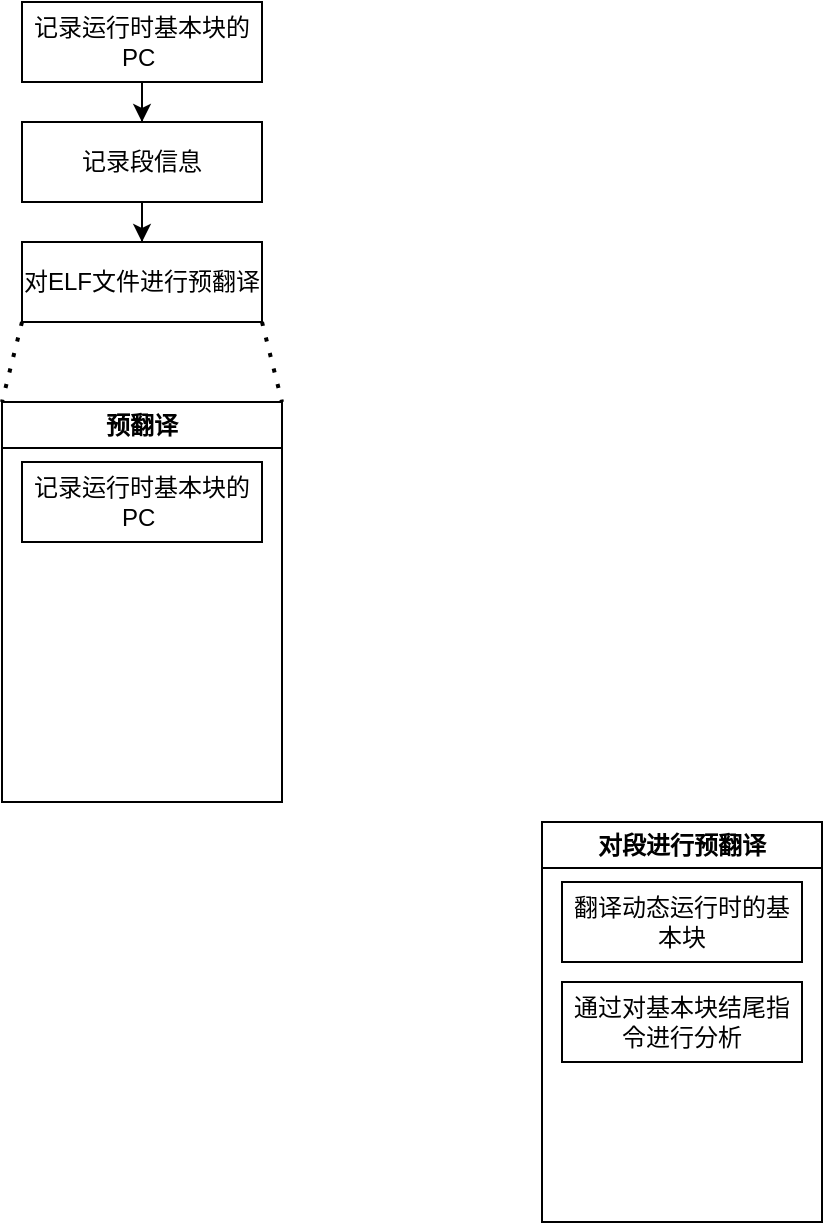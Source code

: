 <mxfile version="21.6.8" type="github" pages="3">
  <diagram name="第 1 页" id="QrcbxmmJk1VV-Z9yw0f1">
    <mxGraphModel dx="1674" dy="776" grid="1" gridSize="10" guides="1" tooltips="1" connect="1" arrows="1" fold="1" page="1" pageScale="1" pageWidth="827" pageHeight="1169" math="0" shadow="0">
      <root>
        <mxCell id="0" />
        <mxCell id="1" parent="0" />
        <mxCell id="ZYWHloaJsxzgcCUkhFX6-3" value="" style="edgeStyle=orthogonalEdgeStyle;rounded=0;orthogonalLoop=1;jettySize=auto;html=1;" edge="1" parent="1" source="ZYWHloaJsxzgcCUkhFX6-1" target="ZYWHloaJsxzgcCUkhFX6-2">
          <mxGeometry relative="1" as="geometry" />
        </mxCell>
        <mxCell id="ZYWHloaJsxzgcCUkhFX6-1" value="记录运行时基本块的PC&amp;nbsp;" style="rounded=0;whiteSpace=wrap;html=1;" vertex="1" parent="1">
          <mxGeometry x="120" y="80" width="120" height="40" as="geometry" />
        </mxCell>
        <mxCell id="ZYWHloaJsxzgcCUkhFX6-5" value="" style="edgeStyle=orthogonalEdgeStyle;rounded=0;orthogonalLoop=1;jettySize=auto;html=1;" edge="1" parent="1" source="ZYWHloaJsxzgcCUkhFX6-2" target="ZYWHloaJsxzgcCUkhFX6-4">
          <mxGeometry relative="1" as="geometry" />
        </mxCell>
        <mxCell id="ZYWHloaJsxzgcCUkhFX6-2" value="记录段信息" style="rounded=0;whiteSpace=wrap;html=1;" vertex="1" parent="1">
          <mxGeometry x="120" y="140" width="120" height="40" as="geometry" />
        </mxCell>
        <mxCell id="ZYWHloaJsxzgcCUkhFX6-4" value="对ELF文件进行预翻译" style="rounded=0;whiteSpace=wrap;html=1;" vertex="1" parent="1">
          <mxGeometry x="120" y="200" width="120" height="40" as="geometry" />
        </mxCell>
        <mxCell id="ZYWHloaJsxzgcCUkhFX6-6" value="预翻译" style="swimlane;whiteSpace=wrap;html=1;" vertex="1" parent="1">
          <mxGeometry x="110" y="280" width="140" height="200" as="geometry" />
        </mxCell>
        <mxCell id="ZYWHloaJsxzgcCUkhFX6-9" value="记录运行时基本块的PC&amp;nbsp;" style="rounded=0;whiteSpace=wrap;html=1;" vertex="1" parent="ZYWHloaJsxzgcCUkhFX6-6">
          <mxGeometry x="10" y="30" width="120" height="40" as="geometry" />
        </mxCell>
        <mxCell id="ZYWHloaJsxzgcCUkhFX6-7" value="" style="endArrow=none;dashed=1;html=1;dashPattern=1 3;strokeWidth=2;rounded=0;exitX=0;exitY=1;exitDx=0;exitDy=0;entryX=0;entryY=0;entryDx=0;entryDy=0;" edge="1" parent="1" source="ZYWHloaJsxzgcCUkhFX6-4" target="ZYWHloaJsxzgcCUkhFX6-6">
          <mxGeometry width="50" height="50" relative="1" as="geometry">
            <mxPoint x="500" y="470" as="sourcePoint" />
            <mxPoint x="550" y="420" as="targetPoint" />
          </mxGeometry>
        </mxCell>
        <mxCell id="ZYWHloaJsxzgcCUkhFX6-8" value="" style="endArrow=none;dashed=1;html=1;dashPattern=1 3;strokeWidth=2;rounded=0;exitX=1;exitY=1;exitDx=0;exitDy=0;entryX=1;entryY=0;entryDx=0;entryDy=0;" edge="1" parent="1" source="ZYWHloaJsxzgcCUkhFX6-4" target="ZYWHloaJsxzgcCUkhFX6-6">
          <mxGeometry width="50" height="50" relative="1" as="geometry">
            <mxPoint x="500" y="470" as="sourcePoint" />
            <mxPoint x="550" y="420" as="targetPoint" />
          </mxGeometry>
        </mxCell>
        <mxCell id="ZYWHloaJsxzgcCUkhFX6-10" value="对段进行预翻译" style="swimlane;whiteSpace=wrap;html=1;" vertex="1" parent="1">
          <mxGeometry x="380" y="490" width="140" height="200" as="geometry" />
        </mxCell>
        <mxCell id="ZYWHloaJsxzgcCUkhFX6-11" value="翻译动态运行时的基本块" style="rounded=0;whiteSpace=wrap;html=1;" vertex="1" parent="ZYWHloaJsxzgcCUkhFX6-10">
          <mxGeometry x="10" y="30" width="120" height="40" as="geometry" />
        </mxCell>
        <mxCell id="ZYWHloaJsxzgcCUkhFX6-12" value="通过对基本块结尾指令进行分析" style="rounded=0;whiteSpace=wrap;html=1;" vertex="1" parent="ZYWHloaJsxzgcCUkhFX6-10">
          <mxGeometry x="10" y="80" width="120" height="40" as="geometry" />
        </mxCell>
      </root>
    </mxGraphModel>
  </diagram>
  <diagram id="kg09tngUQ0u2t1MYAlRE" name="第 2 页">
    <mxGraphModel dx="706" dy="698" grid="1" gridSize="10" guides="1" tooltips="1" connect="1" arrows="1" fold="1" page="1" pageScale="1" pageWidth="827" pageHeight="1169" math="0" shadow="0">
      <root>
        <mxCell id="0" />
        <mxCell id="1" parent="0" />
        <mxCell id="XOZdixtmEVRA-8q7Z1Xz-1" value="pre_translate()" style="swimlane;whiteSpace=wrap;html=1;" vertex="1" parent="1">
          <mxGeometry x="80" y="40" width="140" height="140" as="geometry" />
        </mxCell>
        <mxCell id="XOZdixtmEVRA-8q7Z1Xz-4" value="" style="edgeStyle=orthogonalEdgeStyle;rounded=0;orthogonalLoop=1;jettySize=auto;html=1;" edge="1" parent="XOZdixtmEVRA-8q7Z1Xz-1" source="XOZdixtmEVRA-8q7Z1Xz-2" target="XOZdixtmEVRA-8q7Z1Xz-3">
          <mxGeometry relative="1" as="geometry" />
        </mxCell>
        <mxCell id="XOZdixtmEVRA-8q7Z1Xz-2" value="clear_rel_table&lt;br&gt;清除重定位表" style="rounded=0;whiteSpace=wrap;html=1;" vertex="1" parent="XOZdixtmEVRA-8q7Z1Xz-1">
          <mxGeometry x="10" y="30" width="120" height="40" as="geometry" />
        </mxCell>
        <mxCell id="XOZdixtmEVRA-8q7Z1Xz-3" value="translate_lib()&lt;br&gt;翻译库文件" style="rounded=0;whiteSpace=wrap;html=1;" vertex="1" parent="XOZdixtmEVRA-8q7Z1Xz-1">
          <mxGeometry x="10" y="90" width="120" height="40" as="geometry" />
        </mxCell>
        <mxCell id="XOZdixtmEVRA-8q7Z1Xz-5" value="translate_lib()" style="swimlane;whiteSpace=wrap;html=1;" vertex="1" parent="1">
          <mxGeometry x="240" y="40" width="140" height="140" as="geometry" />
        </mxCell>
        <mxCell id="XOZdixtmEVRA-8q7Z1Xz-6" value="" style="edgeStyle=orthogonalEdgeStyle;rounded=0;orthogonalLoop=1;jettySize=auto;html=1;" edge="1" parent="XOZdixtmEVRA-8q7Z1Xz-5" source="XOZdixtmEVRA-8q7Z1Xz-7" target="XOZdixtmEVRA-8q7Z1Xz-8">
          <mxGeometry relative="1" as="geometry" />
        </mxCell>
        <mxCell id="XOZdixtmEVRA-8q7Z1Xz-7" value="translate_init()&lt;br&gt;初始化翻译环境" style="rounded=0;whiteSpace=wrap;html=1;" vertex="1" parent="XOZdixtmEVRA-8q7Z1Xz-5">
          <mxGeometry x="10" y="30" width="120" height="40" as="geometry" />
        </mxCell>
        <mxCell id="XOZdixtmEVRA-8q7Z1Xz-8" value="translate_seg()&lt;br&gt;翻译段" style="rounded=0;whiteSpace=wrap;html=1;" vertex="1" parent="XOZdixtmEVRA-8q7Z1Xz-5">
          <mxGeometry x="10" y="90" width="120" height="40" as="geometry" />
        </mxCell>
        <mxCell id="XOZdixtmEVRA-8q7Z1Xz-9" value="" style="endArrow=none;dashed=1;html=1;dashPattern=1 3;strokeWidth=2;rounded=0;exitX=1;exitY=1;exitDx=0;exitDy=0;entryX=0;entryY=1;entryDx=0;entryDy=0;" edge="1" parent="1" source="XOZdixtmEVRA-8q7Z1Xz-3" target="XOZdixtmEVRA-8q7Z1Xz-5">
          <mxGeometry width="50" height="50" relative="1" as="geometry">
            <mxPoint x="390" y="240" as="sourcePoint" />
            <mxPoint x="440" y="190" as="targetPoint" />
          </mxGeometry>
        </mxCell>
        <mxCell id="XOZdixtmEVRA-8q7Z1Xz-10" value="" style="endArrow=none;dashed=1;html=1;dashPattern=1 3;strokeWidth=2;rounded=0;exitX=1;exitY=0;exitDx=0;exitDy=0;entryX=0;entryY=0;entryDx=0;entryDy=0;" edge="1" parent="1" source="XOZdixtmEVRA-8q7Z1Xz-3" target="XOZdixtmEVRA-8q7Z1Xz-5">
          <mxGeometry width="50" height="50" relative="1" as="geometry">
            <mxPoint x="390" y="240" as="sourcePoint" />
            <mxPoint x="440" y="190" as="targetPoint" />
          </mxGeometry>
        </mxCell>
        <mxCell id="XOZdixtmEVRA-8q7Z1Xz-11" value="translate_seg()" style="swimlane;whiteSpace=wrap;html=1;" vertex="1" parent="1">
          <mxGeometry x="400" y="40" width="140" height="140" as="geometry" />
        </mxCell>
        <mxCell id="XOZdixtmEVRA-8q7Z1Xz-13" value="translate_by_tb()&lt;br&gt;以tb为单位进行翻译" style="rounded=0;whiteSpace=wrap;html=1;" vertex="1" parent="XOZdixtmEVRA-8q7Z1Xz-11">
          <mxGeometry x="10" y="30" width="120" height="40" as="geometry" />
        </mxCell>
        <mxCell id="XOZdixtmEVRA-8q7Z1Xz-14" value="translate_by_tu()&lt;br&gt;按tu翻译" style="rounded=0;whiteSpace=wrap;html=1;" vertex="1" parent="XOZdixtmEVRA-8q7Z1Xz-11">
          <mxGeometry x="10" y="90" width="120" height="40" as="geometry" />
        </mxCell>
        <mxCell id="XOZdixtmEVRA-8q7Z1Xz-17" value="" style="endArrow=none;dashed=1;html=1;dashPattern=1 3;strokeWidth=2;rounded=0;exitX=1;exitY=0;exitDx=0;exitDy=0;entryX=0;entryY=0;entryDx=0;entryDy=0;" edge="1" parent="1" source="XOZdixtmEVRA-8q7Z1Xz-8" target="XOZdixtmEVRA-8q7Z1Xz-11">
          <mxGeometry width="50" height="50" relative="1" as="geometry">
            <mxPoint x="390" y="240" as="sourcePoint" />
            <mxPoint x="440" y="190" as="targetPoint" />
          </mxGeometry>
        </mxCell>
        <mxCell id="XOZdixtmEVRA-8q7Z1Xz-18" value="" style="endArrow=none;dashed=1;html=1;dashPattern=1 3;strokeWidth=2;rounded=0;exitX=1;exitY=1;exitDx=0;exitDy=0;entryX=0;entryY=1;entryDx=0;entryDy=0;" edge="1" parent="1" source="XOZdixtmEVRA-8q7Z1Xz-8" target="XOZdixtmEVRA-8q7Z1Xz-11">
          <mxGeometry width="50" height="50" relative="1" as="geometry">
            <mxPoint x="390" y="240" as="sourcePoint" />
            <mxPoint x="410" y="180" as="targetPoint" />
          </mxGeometry>
        </mxCell>
        <mxCell id="XOZdixtmEVRA-8q7Z1Xz-19" value="translate_by_tb()" style="swimlane;whiteSpace=wrap;html=1;" vertex="1" parent="1">
          <mxGeometry x="560" y="40" width="140" height="140" as="geometry" />
        </mxCell>
        <mxCell id="XOZdixtmEVRA-8q7Z1Xz-24" value="" style="edgeStyle=orthogonalEdgeStyle;rounded=0;orthogonalLoop=1;jettySize=auto;html=1;" edge="1" parent="XOZdixtmEVRA-8q7Z1Xz-19" source="XOZdixtmEVRA-8q7Z1Xz-20" target="XOZdixtmEVRA-8q7Z1Xz-21">
          <mxGeometry relative="1" as="geometry" />
        </mxCell>
        <mxCell id="XOZdixtmEVRA-8q7Z1Xz-20" value="creat_dynamic_tb()&lt;br&gt;翻译动态基本块" style="rounded=0;whiteSpace=wrap;html=1;" vertex="1" parent="XOZdixtmEVRA-8q7Z1Xz-19">
          <mxGeometry x="10" y="30" width="120" height="40" as="geometry" />
        </mxCell>
        <mxCell id="XOZdixtmEVRA-8q7Z1Xz-21" value="creat_static_tb()&lt;br&gt;翻译静态基本块" style="rounded=0;whiteSpace=wrap;html=1;" vertex="1" parent="XOZdixtmEVRA-8q7Z1Xz-19">
          <mxGeometry x="10" y="90" width="120" height="40" as="geometry" />
        </mxCell>
        <mxCell id="XOZdixtmEVRA-8q7Z1Xz-22" value="" style="endArrow=none;dashed=1;html=1;dashPattern=1 3;strokeWidth=2;rounded=0;exitX=1;exitY=1;exitDx=0;exitDy=0;entryX=0;entryY=1;entryDx=0;entryDy=0;" edge="1" parent="1" source="XOZdixtmEVRA-8q7Z1Xz-13" target="XOZdixtmEVRA-8q7Z1Xz-19">
          <mxGeometry width="50" height="50" relative="1" as="geometry">
            <mxPoint x="390" y="450" as="sourcePoint" />
            <mxPoint x="440" y="400" as="targetPoint" />
          </mxGeometry>
        </mxCell>
        <mxCell id="XOZdixtmEVRA-8q7Z1Xz-23" value="" style="endArrow=none;dashed=1;html=1;dashPattern=1 3;strokeWidth=2;rounded=0;exitX=1;exitY=0;exitDx=0;exitDy=0;entryX=0;entryY=0;entryDx=0;entryDy=0;" edge="1" parent="1" source="XOZdixtmEVRA-8q7Z1Xz-13" target="XOZdixtmEVRA-8q7Z1Xz-19">
          <mxGeometry width="50" height="50" relative="1" as="geometry">
            <mxPoint x="390" y="450" as="sourcePoint" />
            <mxPoint x="440" y="400" as="targetPoint" />
          </mxGeometry>
        </mxCell>
      </root>
    </mxGraphModel>
  </diagram>
  <diagram id="dFSYPlM7pccG8x7CQ0o3" name="第 3 页">
    <mxGraphModel dx="706" dy="698" grid="1" gridSize="10" guides="1" tooltips="1" connect="1" arrows="1" fold="1" page="1" pageScale="1" pageWidth="827" pageHeight="1169" math="0" shadow="0">
      <root>
        <mxCell id="0" />
        <mxCell id="1" parent="0" />
        <mxCell id="jclqIj4cck6ZQfe1owoI-1" value="target_mmap" style="swimlane;whiteSpace=wrap;html=1;" vertex="1" parent="1">
          <mxGeometry x="210" y="100" width="140" height="320" as="geometry" />
        </mxCell>
        <mxCell id="jclqIj4cck6ZQfe1owoI-2" value="" style="edgeStyle=orthogonalEdgeStyle;rounded=0;orthogonalLoop=1;jettySize=auto;html=1;" edge="1" parent="jclqIj4cck6ZQfe1owoI-1" source="jclqIj4cck6ZQfe1owoI-3" target="jclqIj4cck6ZQfe1owoI-4">
          <mxGeometry relative="1" as="geometry" />
        </mxCell>
        <mxCell id="jclqIj4cck6ZQfe1owoI-3" value="获取映射的段信息。" style="rounded=0;whiteSpace=wrap;html=1;" vertex="1" parent="jclqIj4cck6ZQfe1owoI-1">
          <mxGeometry x="10" y="30" width="120" height="40" as="geometry" />
        </mxCell>
        <mxCell id="jclqIj4cck6ZQfe1owoI-6" value="" style="edgeStyle=orthogonalEdgeStyle;rounded=0;orthogonalLoop=1;jettySize=auto;html=1;" edge="1" parent="jclqIj4cck6ZQfe1owoI-1" source="jclqIj4cck6ZQfe1owoI-4" target="jclqIj4cck6ZQfe1owoI-5">
          <mxGeometry relative="1" as="geometry" />
        </mxCell>
        <mxCell id="jclqIj4cck6ZQfe1owoI-4" value="找到对应的AOT文件" style="rounded=0;whiteSpace=wrap;html=1;" vertex="1" parent="jclqIj4cck6ZQfe1owoI-1">
          <mxGeometry x="10" y="90" width="120" height="40" as="geometry" />
        </mxCell>
        <mxCell id="jclqIj4cck6ZQfe1owoI-11" value="" style="edgeStyle=orthogonalEdgeStyle;rounded=0;orthogonalLoop=1;jettySize=auto;html=1;" edge="1" parent="jclqIj4cck6ZQfe1owoI-1" source="jclqIj4cck6ZQfe1owoI-5" target="jclqIj4cck6ZQfe1owoI-10">
          <mxGeometry relative="1" as="geometry" />
        </mxCell>
        <mxCell id="jclqIj4cck6ZQfe1owoI-5" value="将对应的AOT文件装入内存" style="rounded=0;whiteSpace=wrap;html=1;" vertex="1" parent="jclqIj4cck6ZQfe1owoI-1">
          <mxGeometry x="10" y="150" width="120" height="40" as="geometry" />
        </mxCell>
        <mxCell id="jclqIj4cck6ZQfe1owoI-12" value="" style="edgeStyle=orthogonalEdgeStyle;rounded=0;orthogonalLoop=1;jettySize=auto;html=1;" edge="1" parent="jclqIj4cck6ZQfe1owoI-1" source="jclqIj4cck6ZQfe1owoI-10" target="jclqIj4cck6ZQfe1owoI-7">
          <mxGeometry relative="1" as="geometry" />
        </mxCell>
        <mxCell id="jclqIj4cck6ZQfe1owoI-10" value="记录AOT文件的存放地址和段的映射地址" style="rounded=0;whiteSpace=wrap;html=1;" vertex="1" parent="jclqIj4cck6ZQfe1owoI-1">
          <mxGeometry x="10" y="210" width="120" height="40" as="geometry" />
        </mxCell>
        <mxCell id="jclqIj4cck6ZQfe1owoI-7" value="对映射的target地址空间进行保护" style="rounded=0;whiteSpace=wrap;html=1;" vertex="1" parent="jclqIj4cck6ZQfe1owoI-1">
          <mxGeometry x="10" y="270" width="120" height="40" as="geometry" />
        </mxCell>
      </root>
    </mxGraphModel>
  </diagram>
</mxfile>
